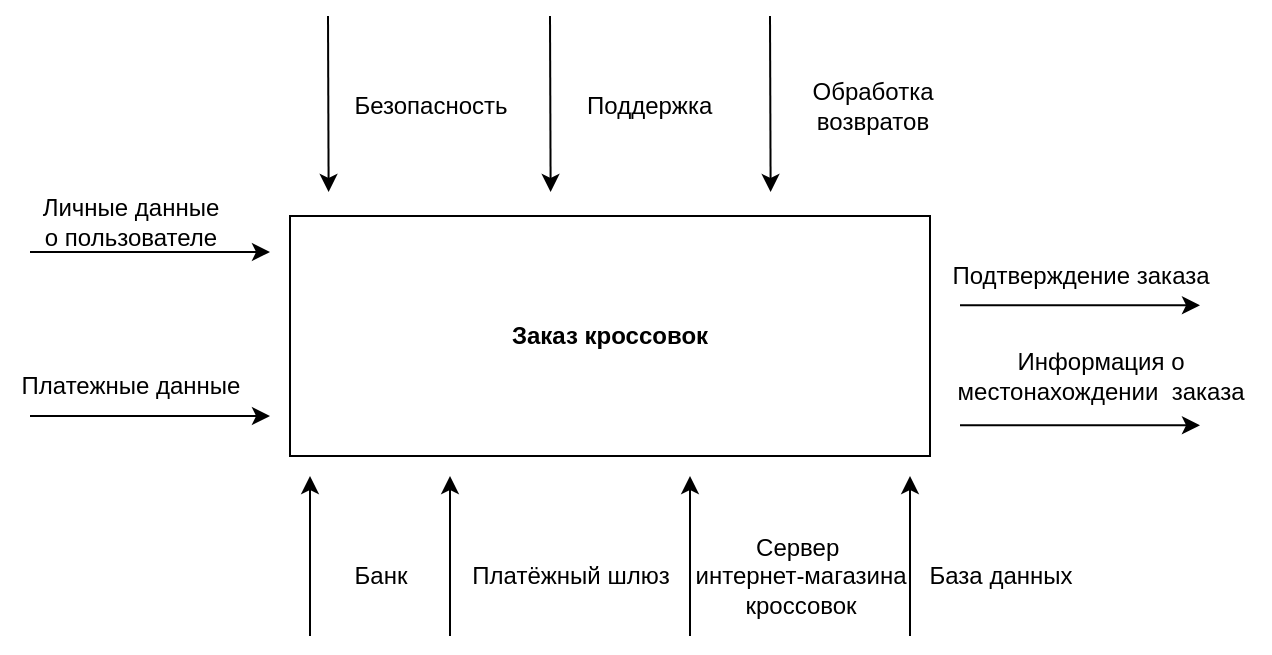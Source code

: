 <mxfile version="22.0.7" type="device">
  <diagram name="Страница — 1" id="Px1ib7uJ82tmt0gDcGtj">
    <mxGraphModel dx="1486" dy="828" grid="1" gridSize="10" guides="1" tooltips="1" connect="1" arrows="1" fold="1" page="1" pageScale="1" pageWidth="827" pageHeight="1169" math="0" shadow="0">
      <root>
        <mxCell id="0" />
        <mxCell id="1" parent="0" />
        <mxCell id="DWi5as71sZDElVhxM0pU-1" value="&lt;b&gt;Заказ кроссовок&lt;/b&gt;" style="html=1;whiteSpace=wrap;" vertex="1" parent="1">
          <mxGeometry x="160" y="150" width="320" height="120" as="geometry" />
        </mxCell>
        <mxCell id="DWi5as71sZDElVhxM0pU-2" value="" style="endArrow=classic;html=1;rounded=0;" edge="1" parent="1">
          <mxGeometry width="50" height="50" relative="1" as="geometry">
            <mxPoint x="30" y="168" as="sourcePoint" />
            <mxPoint x="150" y="168" as="targetPoint" />
          </mxGeometry>
        </mxCell>
        <mxCell id="DWi5as71sZDElVhxM0pU-4" value="Личные данные &lt;br&gt;о пользователе" style="text;html=1;align=center;verticalAlign=middle;resizable=0;points=[];autosize=1;strokeColor=none;fillColor=none;" vertex="1" parent="1">
          <mxGeometry x="25" y="133" width="110" height="40" as="geometry" />
        </mxCell>
        <mxCell id="DWi5as71sZDElVhxM0pU-5" value="" style="endArrow=classic;html=1;rounded=0;" edge="1" parent="1">
          <mxGeometry width="50" height="50" relative="1" as="geometry">
            <mxPoint x="30" y="250" as="sourcePoint" />
            <mxPoint x="150" y="250" as="targetPoint" />
          </mxGeometry>
        </mxCell>
        <mxCell id="DWi5as71sZDElVhxM0pU-6" value="Платежные данные" style="text;html=1;align=center;verticalAlign=middle;resizable=0;points=[];autosize=1;strokeColor=none;fillColor=none;" vertex="1" parent="1">
          <mxGeometry x="15" y="220" width="130" height="30" as="geometry" />
        </mxCell>
        <mxCell id="DWi5as71sZDElVhxM0pU-8" value="" style="endArrow=classic;html=1;rounded=0;" edge="1" parent="1">
          <mxGeometry width="50" height="50" relative="1" as="geometry">
            <mxPoint x="495" y="194.66" as="sourcePoint" />
            <mxPoint x="615" y="194.66" as="targetPoint" />
          </mxGeometry>
        </mxCell>
        <mxCell id="DWi5as71sZDElVhxM0pU-9" value="Подтверждение заказа" style="text;html=1;align=center;verticalAlign=middle;resizable=0;points=[];autosize=1;strokeColor=none;fillColor=none;" vertex="1" parent="1">
          <mxGeometry x="480" y="164.66" width="150" height="30" as="geometry" />
        </mxCell>
        <mxCell id="DWi5as71sZDElVhxM0pU-11" value="Информация о &lt;br&gt;местонахождении&amp;nbsp; заказа" style="text;html=1;align=center;verticalAlign=middle;resizable=0;points=[];autosize=1;strokeColor=none;fillColor=none;" vertex="1" parent="1">
          <mxGeometry x="480" y="209.66" width="170" height="40" as="geometry" />
        </mxCell>
        <mxCell id="DWi5as71sZDElVhxM0pU-12" value="" style="endArrow=classic;html=1;rounded=0;" edge="1" parent="1">
          <mxGeometry width="50" height="50" relative="1" as="geometry">
            <mxPoint x="495" y="254.66" as="sourcePoint" />
            <mxPoint x="615" y="254.66" as="targetPoint" />
          </mxGeometry>
        </mxCell>
        <mxCell id="DWi5as71sZDElVhxM0pU-13" value="" style="endArrow=classic;html=1;rounded=0;" edge="1" parent="1">
          <mxGeometry width="50" height="50" relative="1" as="geometry">
            <mxPoint x="470" y="360" as="sourcePoint" />
            <mxPoint x="470" y="280" as="targetPoint" />
          </mxGeometry>
        </mxCell>
        <mxCell id="DWi5as71sZDElVhxM0pU-14" value="База данных" style="text;html=1;align=center;verticalAlign=middle;resizable=0;points=[];autosize=1;strokeColor=none;fillColor=none;" vertex="1" parent="1">
          <mxGeometry x="470" y="315" width="90" height="30" as="geometry" />
        </mxCell>
        <mxCell id="DWi5as71sZDElVhxM0pU-15" value="" style="endArrow=classic;html=1;rounded=0;" edge="1" parent="1">
          <mxGeometry width="50" height="50" relative="1" as="geometry">
            <mxPoint x="360" y="360" as="sourcePoint" />
            <mxPoint x="360" y="280" as="targetPoint" />
          </mxGeometry>
        </mxCell>
        <mxCell id="DWi5as71sZDElVhxM0pU-16" value="Сервер&amp;nbsp;&lt;br&gt;интернет-магазина&lt;br&gt;кроссовок" style="text;html=1;align=center;verticalAlign=middle;resizable=0;points=[];autosize=1;strokeColor=none;fillColor=none;" vertex="1" parent="1">
          <mxGeometry x="350" y="300" width="130" height="60" as="geometry" />
        </mxCell>
        <mxCell id="DWi5as71sZDElVhxM0pU-18" value="" style="endArrow=classic;html=1;rounded=0;" edge="1" parent="1">
          <mxGeometry width="50" height="50" relative="1" as="geometry">
            <mxPoint x="170" y="360" as="sourcePoint" />
            <mxPoint x="170" y="280" as="targetPoint" />
          </mxGeometry>
        </mxCell>
        <mxCell id="DWi5as71sZDElVhxM0pU-19" value="Платёжный шлюз" style="text;html=1;align=center;verticalAlign=middle;resizable=0;points=[];autosize=1;strokeColor=none;fillColor=none;" vertex="1" parent="1">
          <mxGeometry x="240" y="315" width="120" height="30" as="geometry" />
        </mxCell>
        <mxCell id="DWi5as71sZDElVhxM0pU-20" value="" style="endArrow=classic;html=1;rounded=0;" edge="1" parent="1">
          <mxGeometry width="50" height="50" relative="1" as="geometry">
            <mxPoint x="240" y="360" as="sourcePoint" />
            <mxPoint x="240" y="280" as="targetPoint" />
          </mxGeometry>
        </mxCell>
        <mxCell id="DWi5as71sZDElVhxM0pU-21" value="Банк" style="text;html=1;align=center;verticalAlign=middle;resizable=0;points=[];autosize=1;strokeColor=none;fillColor=none;" vertex="1" parent="1">
          <mxGeometry x="180" y="315" width="50" height="30" as="geometry" />
        </mxCell>
        <mxCell id="DWi5as71sZDElVhxM0pU-22" value="" style="endArrow=classic;html=1;rounded=0;" edge="1" parent="1">
          <mxGeometry width="50" height="50" relative="1" as="geometry">
            <mxPoint x="179" y="50" as="sourcePoint" />
            <mxPoint x="179.31" y="138" as="targetPoint" />
          </mxGeometry>
        </mxCell>
        <mxCell id="DWi5as71sZDElVhxM0pU-23" value="Безопасность" style="text;html=1;align=center;verticalAlign=middle;resizable=0;points=[];autosize=1;strokeColor=none;fillColor=none;" vertex="1" parent="1">
          <mxGeometry x="180" y="80" width="100" height="30" as="geometry" />
        </mxCell>
        <mxCell id="DWi5as71sZDElVhxM0pU-24" value="" style="endArrow=classic;html=1;rounded=0;" edge="1" parent="1">
          <mxGeometry width="50" height="50" relative="1" as="geometry">
            <mxPoint x="290" y="50" as="sourcePoint" />
            <mxPoint x="290.31" y="138" as="targetPoint" />
          </mxGeometry>
        </mxCell>
        <mxCell id="DWi5as71sZDElVhxM0pU-25" value="Поддержка&amp;nbsp;" style="text;html=1;align=center;verticalAlign=middle;resizable=0;points=[];autosize=1;strokeColor=none;fillColor=none;" vertex="1" parent="1">
          <mxGeometry x="296" y="80" width="90" height="30" as="geometry" />
        </mxCell>
        <mxCell id="DWi5as71sZDElVhxM0pU-26" value="" style="endArrow=classic;html=1;rounded=0;" edge="1" parent="1">
          <mxGeometry width="50" height="50" relative="1" as="geometry">
            <mxPoint x="400" y="50" as="sourcePoint" />
            <mxPoint x="400.31" y="138" as="targetPoint" />
          </mxGeometry>
        </mxCell>
        <mxCell id="DWi5as71sZDElVhxM0pU-27" value="Обработка &lt;br&gt;возвратов" style="text;html=1;align=center;verticalAlign=middle;resizable=0;points=[];autosize=1;strokeColor=none;fillColor=none;" vertex="1" parent="1">
          <mxGeometry x="411" y="75" width="80" height="40" as="geometry" />
        </mxCell>
      </root>
    </mxGraphModel>
  </diagram>
</mxfile>
